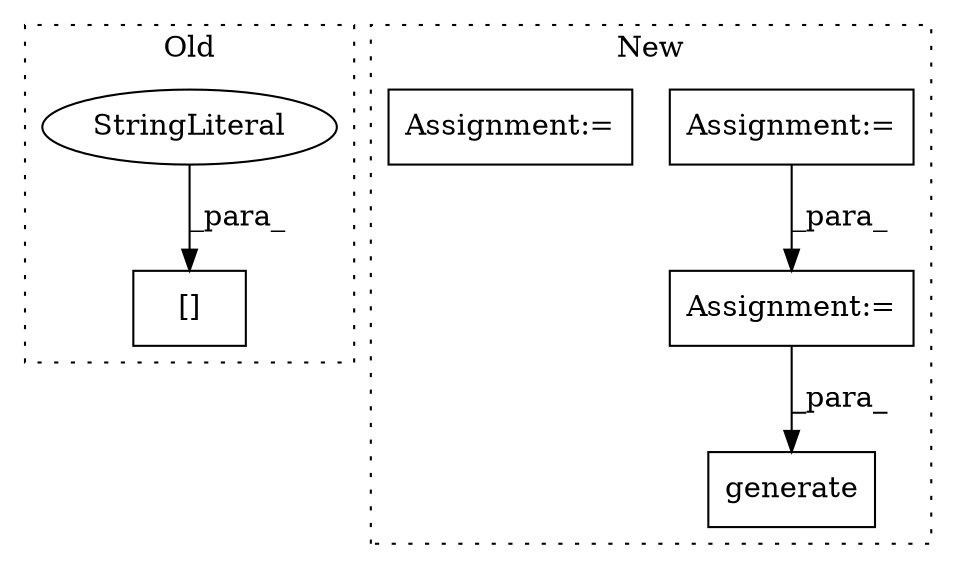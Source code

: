 digraph G {
subgraph cluster0 {
1 [label="[]" a="2" s="950,985" l="18,1" shape="box"];
3 [label="StringLiteral" a="45" s="968" l="17" shape="ellipse"];
label = "Old";
style="dotted";
}
subgraph cluster1 {
2 [label="generate" a="32" s="1840,1886" l="9,1" shape="box"];
4 [label="Assignment:=" a="7" s="1344" l="1" shape="box"];
5 [label="Assignment:=" a="7" s="1501" l="1" shape="box"];
6 [label="Assignment:=" a="7" s="1440" l="1" shape="box"];
label = "New";
style="dotted";
}
3 -> 1 [label="_para_"];
4 -> 6 [label="_para_"];
6 -> 2 [label="_para_"];
}